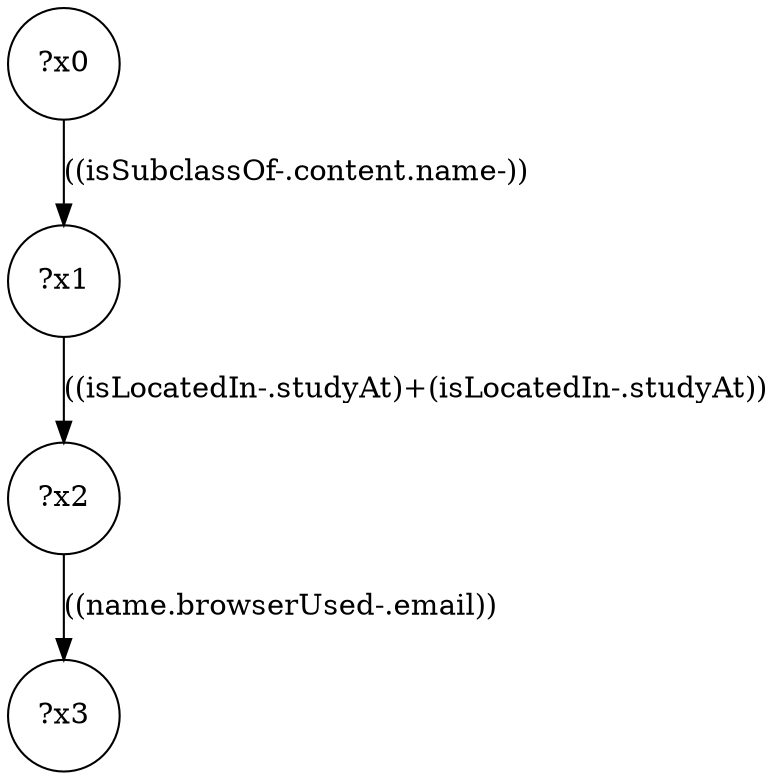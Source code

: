 digraph g {
	x0 [shape=circle, label="?x0"];
	x1 [shape=circle, label="?x1"];
	x0 -> x1 [label="((isSubclassOf-.content.name-))"];
	x2 [shape=circle, label="?x2"];
	x1 -> x2 [label="((isLocatedIn-.studyAt)+(isLocatedIn-.studyAt))"];
	x3 [shape=circle, label="?x3"];
	x2 -> x3 [label="((name.browserUsed-.email))"];
}
